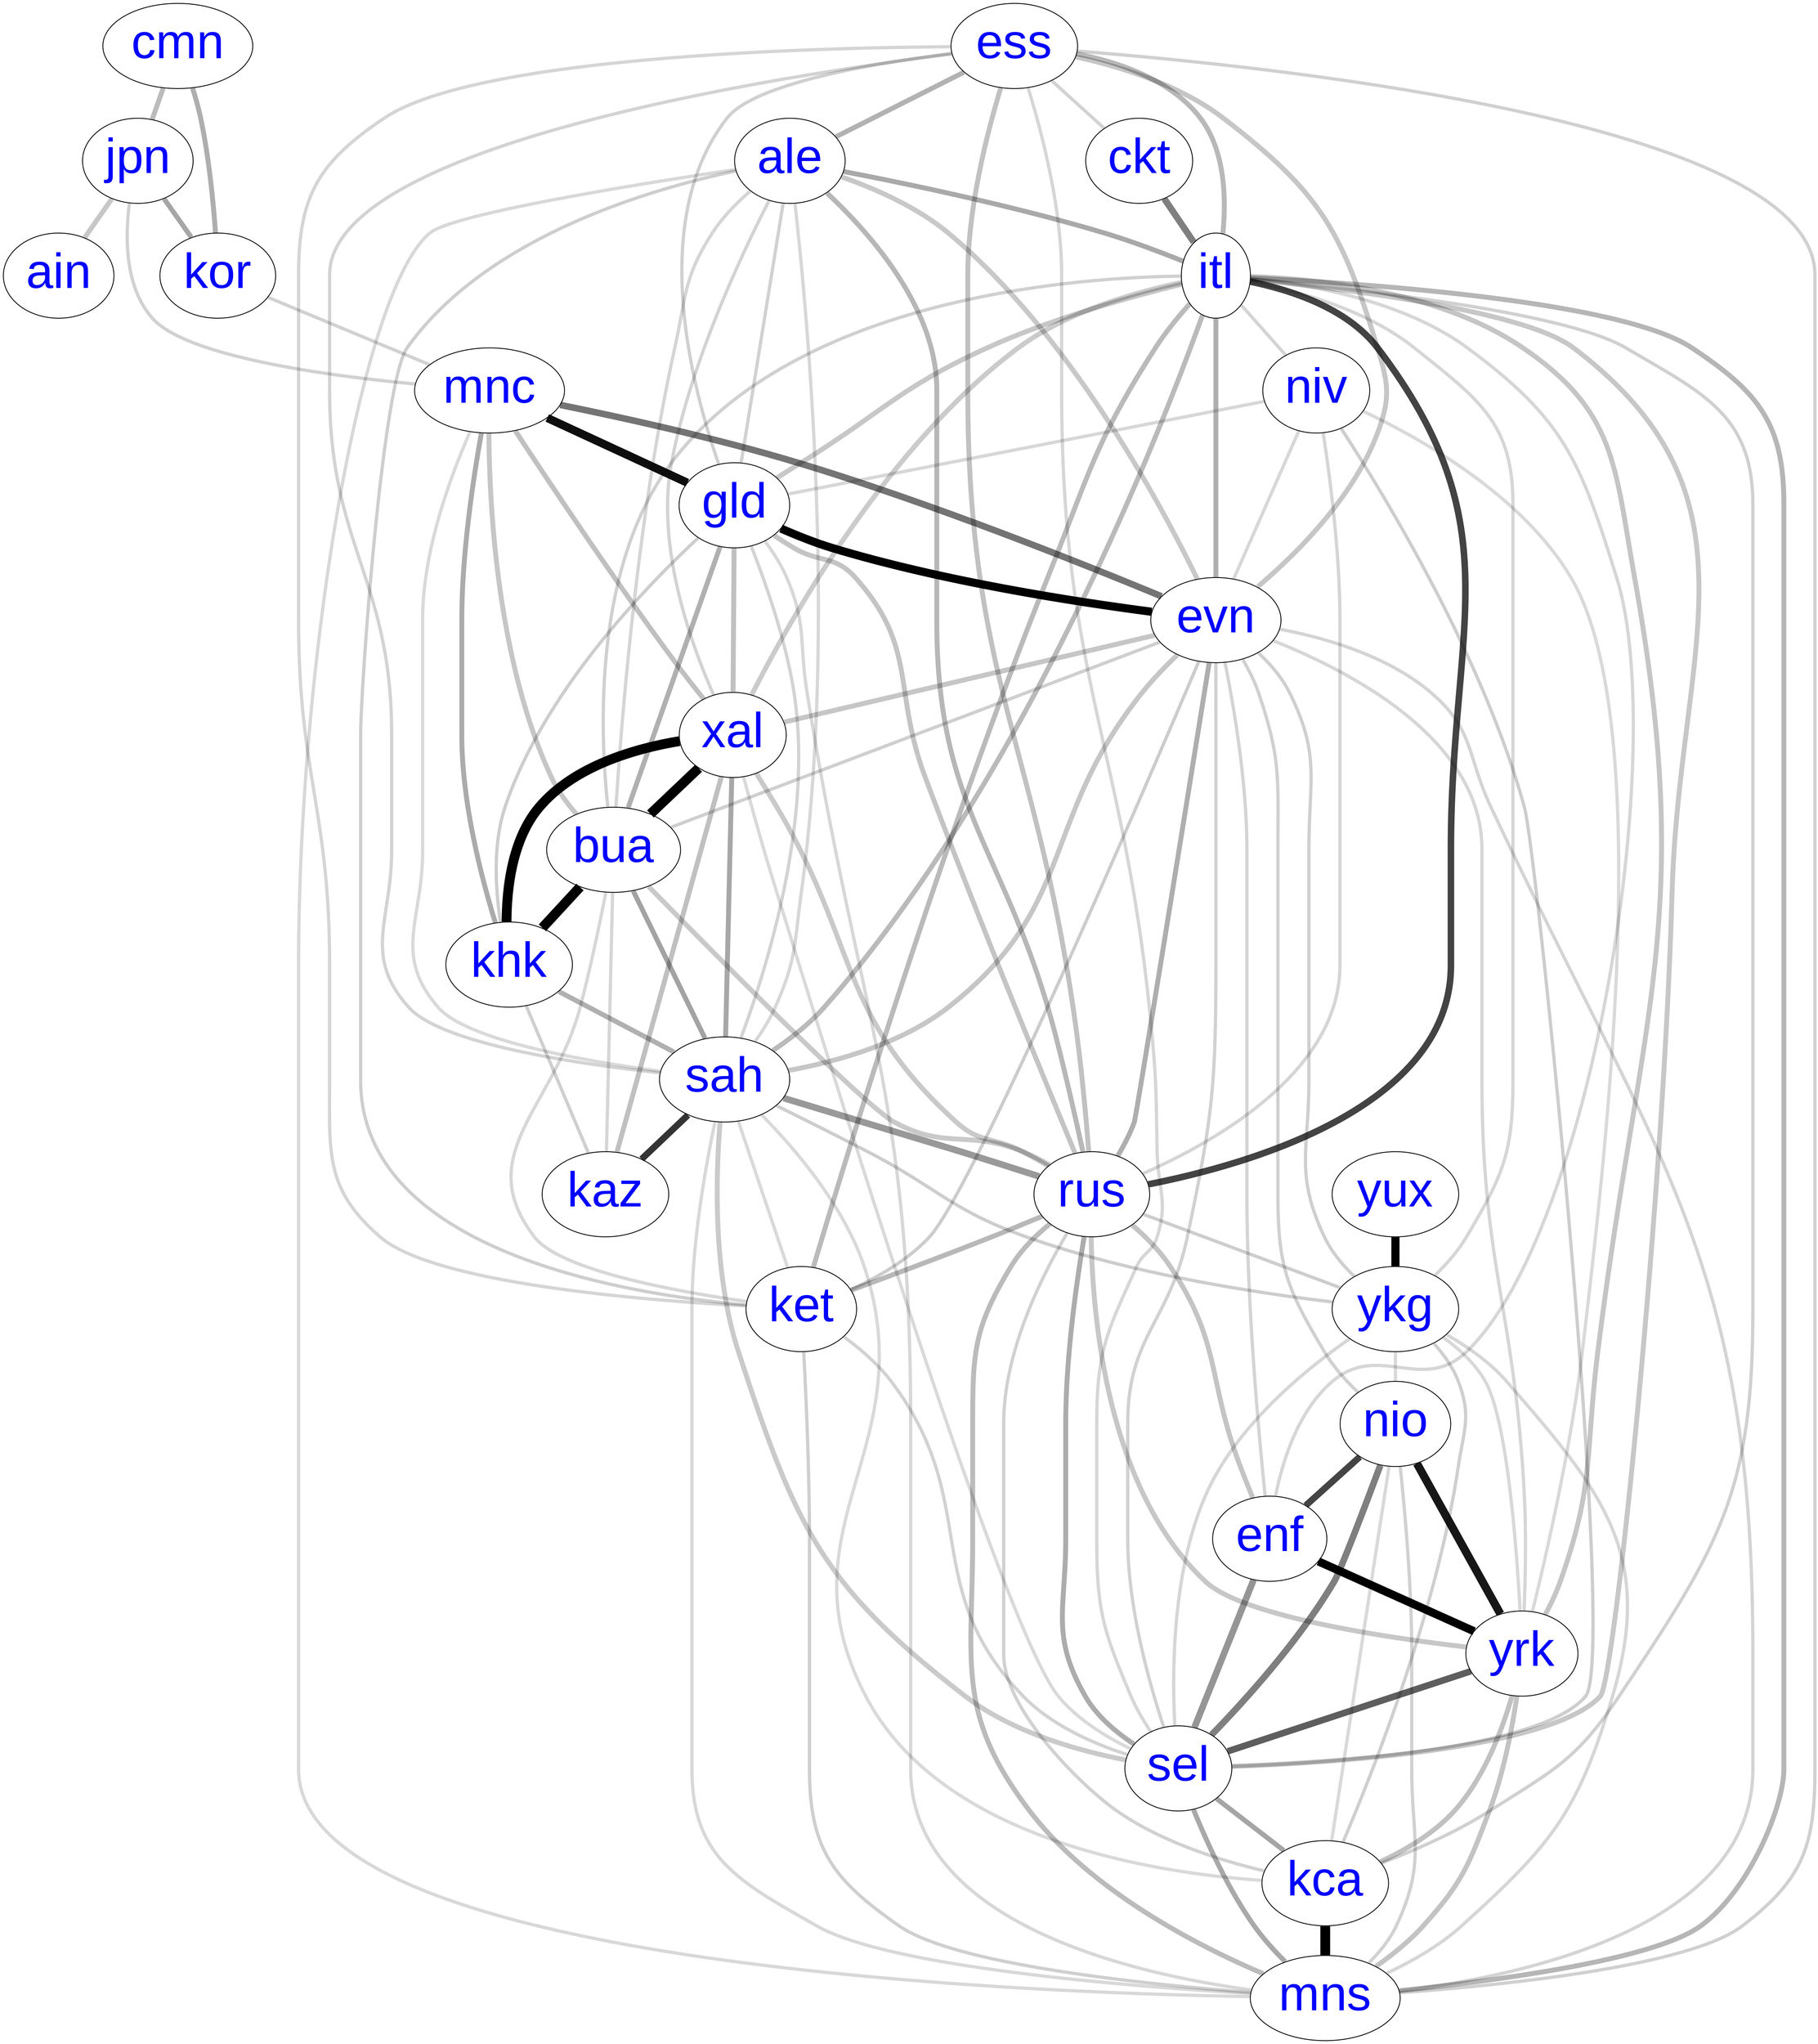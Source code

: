 digraph LanguageGraph
{
  splines=true;
  node [ fontname=Arial, fontcolor=blue, fontsize=60];
  ain [pos="7050.0,2150.0", width="0.1", height="0.05"];
  ale [pos="8350.0,2700.0", width="0.1", height="0.05"];
  bua [pos="5980.0,2680.0", width="0.1", height="0.05"];
  ckt [pos="7850.0,3350.0", width="0.1", height="0.05"];
  cmn [pos="6000.0,1700.0", width="0.1", height="0.05"];
  enf [pos="5250.0,3450.0", width="0.1", height="0.05"];
  ess [pos="8050.0,3160.0", width="0.1", height="0.05"];
  evn [pos="6450.0,2800.0", width="0.1", height="0.05"];
  gld [pos="6650.0,2475.0", width="0.1", height="0.05"];
  itl [pos="7375.0,2900.0", width="0.1", height="0.05"];
  jpn [pos="6900.0,1850.0", width="0.1", height="0.05"];
  kaz [pos="4500.0,2500.0", width="0.1", height="0.05"];
  kca [pos="4250.0,3250.0", width="0.1", height="0.05"];
  ket [pos="5350.0,3100.0", width="0.1", height="0.05"];
  khk [pos="5850.0,2350.0", width="0.1", height="0.05"];
  kor [pos="6400.0,1875.0", width="0.1", height="0.05"];
  mnc [pos="6375.0,2370.0", width="0.1", height="0.05"];
  mns [pos="4100.0,3100.0", width="0.1", height="0.05"];
  nio [pos="5650.0,3550.0", width="0.1", height="0.05"];
  niv [pos="6900.0,2666.5", width="0.1", height="0.05"];
  rus [pos="3800.0,2800.0", width="0.1", height="0.05"];
  sah [pos="6400.0,3100.0", width="0.1", height="0.05"];
  sel [pos="5100.0,3250.0", width="0.1", height="0.05"];
  xal [pos="3900.0,2316.5", width="0.1", height="0.05"];
  ykg [pos="7050.0,3450.0", width="0.1", height="0.05"];
  yrk [pos="4800.0,3500.0", width="0.1", height="0.05"];
  yux [pos="6700.0,3287.5", width="0.1", height="0.05"];
subgraph undirected
{
  edge [dir=none];
  kca -> mns [color="#000000ff",penwidth="12"];
  sel -> mns [color="#00000056",penwidth="6"];
  yrk -> mns [color="#0000003c",penwidth="6"];
  nio -> mns [color="#0000002e",penwidth="4"];
  ykg -> mns [color="#00000029",penwidth="4"];
  ket -> mns [color="#00000030",penwidth="4"];
  rus -> mns [color="#00000044",penwidth="6"];
  sah -> mns [color="#00000027",penwidth="4"];
  evn -> mns [color="#0000002b",penwidth="4"];
  gld -> mns [color="#00000028",penwidth="4"];
  itl -> mns [color="#00000049",penwidth="6"];
  ale -> mns [color="#00000027",penwidth="4"];
  ess -> mns [color="#0000002f",penwidth="4"];
  sel -> kca [color="#0000005a",penwidth="6"];
  yrk -> kca [color="#0000003e",penwidth="6"];
  nio -> kca [color="#00000026",penwidth="4"];
  ykg -> kca [color="#00000030",penwidth="4"];
  rus -> kca [color="#0000002e",penwidth="4"];
  sah -> kca [color="#00000026",penwidth="4"];
  itl -> kca [color="#0000002f",penwidth="4"];
  yrk -> sel [color="#000000a1",penwidth="8"];
  enf -> sel [color="#0000006a",penwidth="8"];
  nio -> sel [color="#00000080",penwidth="8"];
  ykg -> sel [color="#00000029",penwidth="4"];
  ket -> sel [color="#0000002d",penwidth="4"];
  rus -> sel [color="#00000053",penwidth="6"];
  sah -> sel [color="#00000035",penwidth="6"];
  xal -> sel [color="#00000026",penwidth="4"];
  evn -> sel [color="#0000002e",penwidth="4"];
  niv -> sel [color="#00000032",penwidth="4"];
  itl -> sel [color="#00000038",penwidth="6"];
  ess -> sel [color="#00000029",penwidth="4"];
  enf -> yrk [color="#000000ff",penwidth="10"];
  nio -> yrk [color="#000000e8",penwidth="10"];
  ykg -> yrk [color="#00000027",penwidth="4"];
  rus -> yrk [color="#00000038",penwidth="6"];
  evn -> yrk [color="#00000029",penwidth="4"];
  niv -> yrk [color="#00000026",penwidth="4"];
  itl -> yrk [color="#0000003a",penwidth="6"];
  nio -> enf [color="#000000bb",penwidth="8"];
  rus -> enf [color="#0000003b",penwidth="6"];
  evn -> enf [color="#0000002b",penwidth="4"];
  itl -> enf [color="#00000029",penwidth="4"];
  ykg -> nio [color="#00000026",penwidth="4"];
  evn -> nio [color="#0000002f",penwidth="4"];
  yux -> ykg [color="#000000ff",penwidth="10"];
  rus -> ykg [color="#00000032",penwidth="4"];
  sah -> ykg [color="#00000032",penwidth="4"];
  evn -> ykg [color="#00000030",penwidth="4"];
  itl -> ykg [color="#00000029",penwidth="4"];
  rus -> ket [color="#00000047",penwidth="6"];
  sah -> ket [color="#00000026",penwidth="4"];
  bua -> ket [color="#00000028",penwidth="4"];
  evn -> ket [color="#00000033",penwidth="4"];
  itl -> ket [color="#00000045",penwidth="6"];
  ale -> ket [color="#00000031",penwidth="4"];
  ess -> ket [color="#0000002a",penwidth="4"];
  sah -> rus [color="#00000066",penwidth="8"];
  bua -> rus [color="#00000036",penwidth="6"];
  xal -> rus [color="#00000036",penwidth="6"];
  evn -> rus [color="#00000051",penwidth="6"];
  gld -> rus [color="#0000003b",penwidth="6"];
  niv -> rus [color="#0000002a",penwidth="4"];
  itl -> rus [color="#000000bc",penwidth="8"];
  ale -> rus [color="#00000048",penwidth="6"];
  ess -> rus [color="#0000003e",penwidth="6"];
  sah -> kaz [color="#000000cb",penwidth="8"];
  khk -> kaz [color="#00000030",penwidth="4"];
  bua -> kaz [color="#00000029",penwidth="4"];
  xal -> kaz [color="#0000003f",penwidth="6"];
  khk -> sah [color="#0000004f",penwidth="6"];
  bua -> sah [color="#0000005c",penwidth="6"];
  xal -> sah [color="#00000058",penwidth="6"];
  evn -> sah [color="#00000039",penwidth="6"];
  gld -> sah [color="#0000002c",penwidth="4"];
  mnc -> sah [color="#00000026",penwidth="4"];
  itl -> sah [color="#00000045",penwidth="6"];
  ale -> sah [color="#00000028",penwidth="4"];
  ess -> sah [color="#0000002c",penwidth="4"];
  bua -> khk [color="#000000ff",penwidth="12"];
  xal -> khk [color="#000000ff",penwidth="12"];
  gld -> khk [color="#00000032",penwidth="4"];
  mnc -> khk [color="#00000054",penwidth="6"];
  xal -> bua [color="#000000ff",penwidth="12"];
  evn -> bua [color="#00000030",penwidth="4"];
  gld -> bua [color="#0000004f",penwidth="6"];
  mnc -> bua [color="#00000039",penwidth="6"];
  itl -> bua [color="#0000002f",penwidth="4"];
  ale -> bua [color="#0000002a",penwidth="4"];
  evn -> xal [color="#00000039",penwidth="6"];
  gld -> xal [color="#0000003f",penwidth="6"];
  mnc -> xal [color="#0000003f",penwidth="6"];
  itl -> xal [color="#00000034",penwidth="6"];
  ale -> xal [color="#0000002c",penwidth="4"];
  gld -> evn [color="#000000ff",penwidth="10"];
  mnc -> evn [color="#0000008b",penwidth="8"];
  niv -> evn [color="#00000028",penwidth="4"];
  itl -> evn [color="#00000050",penwidth="6"];
  ale -> evn [color="#00000037",penwidth="6"];
  ess -> evn [color="#00000039",penwidth="6"];
  mnc -> gld [color="#000000f1",penwidth="10"];
  niv -> gld [color="#00000028",penwidth="4"];
  itl -> gld [color="#00000038",penwidth="6"];
  ale -> gld [color="#0000002e",penwidth="4"];
  ess -> gld [color="#0000002f",penwidth="4"];
  kor -> mnc [color="#0000002e",penwidth="4"];
  jpn -> mnc [color="#0000002e",penwidth="4"];
  itl -> niv [color="#0000002b",penwidth="4"];
  jpn -> ain [color="#00000038",penwidth="6"];
  jpn -> kor [color="#00000059",penwidth="6"];
  cmn -> kor [color="#00000051",penwidth="6"];
  cmn -> jpn [color="#00000044",penwidth="6"];
  ckt -> itl [color="#00000080",penwidth="8"];
  ale -> itl [color="#00000056",penwidth="6"];
  ess -> itl [color="#00000047",penwidth="6"];
  ess -> ckt [color="#0000002d",penwidth="4"];
  ess -> ale [color="#0000004d",penwidth="6"];
}
subgraph bidirected
{
  edge [dir=none];
}
subgraph directed
{
  edge [arrowsize=2];
}
subgraph directedPreset
{
  edge [arrowsize=2];
}
}
